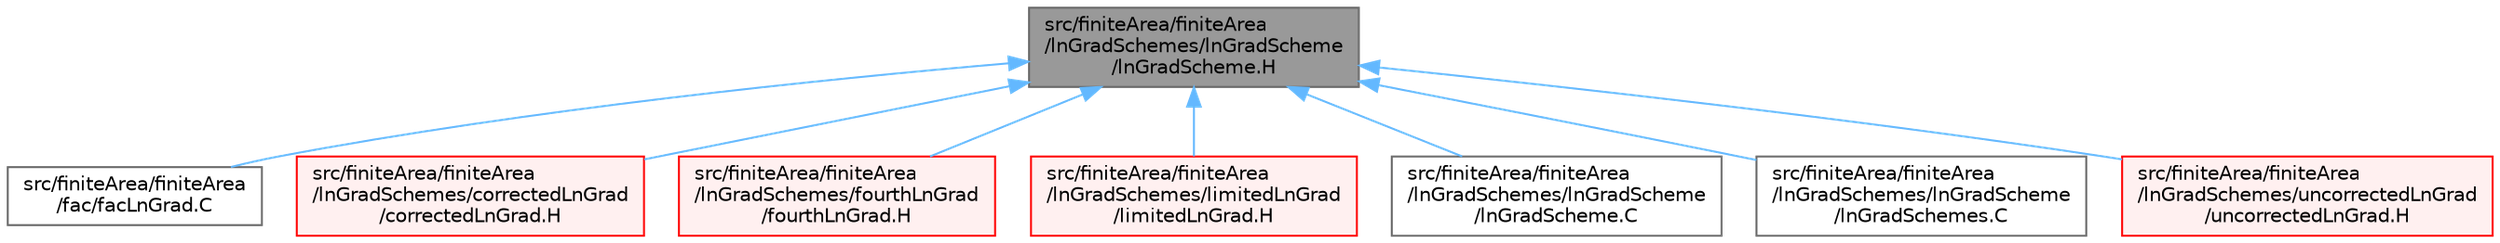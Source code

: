 digraph "src/finiteArea/finiteArea/lnGradSchemes/lnGradScheme/lnGradScheme.H"
{
 // LATEX_PDF_SIZE
  bgcolor="transparent";
  edge [fontname=Helvetica,fontsize=10,labelfontname=Helvetica,labelfontsize=10];
  node [fontname=Helvetica,fontsize=10,shape=box,height=0.2,width=0.4];
  Node1 [id="Node000001",label="src/finiteArea/finiteArea\l/lnGradSchemes/lnGradScheme\l/lnGradScheme.H",height=0.2,width=0.4,color="gray40", fillcolor="grey60", style="filled", fontcolor="black",tooltip=" "];
  Node1 -> Node2 [id="edge1_Node000001_Node000002",dir="back",color="steelblue1",style="solid",tooltip=" "];
  Node2 [id="Node000002",label="src/finiteArea/finiteArea\l/fac/facLnGrad.C",height=0.2,width=0.4,color="grey40", fillcolor="white", style="filled",URL="$facLnGrad_8C.html",tooltip=" "];
  Node1 -> Node3 [id="edge2_Node000001_Node000003",dir="back",color="steelblue1",style="solid",tooltip=" "];
  Node3 [id="Node000003",label="src/finiteArea/finiteArea\l/lnGradSchemes/correctedLnGrad\l/correctedLnGrad.H",height=0.2,width=0.4,color="red", fillcolor="#FFF0F0", style="filled",URL="$correctedLnGrad_8H.html",tooltip=" "];
  Node1 -> Node15 [id="edge3_Node000001_Node000015",dir="back",color="steelblue1",style="solid",tooltip=" "];
  Node15 [id="Node000015",label="src/finiteArea/finiteArea\l/lnGradSchemes/fourthLnGrad\l/fourthLnGrad.H",height=0.2,width=0.4,color="red", fillcolor="#FFF0F0", style="filled",URL="$fourthLnGrad_8H.html",tooltip=" "];
  Node1 -> Node17 [id="edge4_Node000001_Node000017",dir="back",color="steelblue1",style="solid",tooltip=" "];
  Node17 [id="Node000017",label="src/finiteArea/finiteArea\l/lnGradSchemes/limitedLnGrad\l/limitedLnGrad.H",height=0.2,width=0.4,color="red", fillcolor="#FFF0F0", style="filled",URL="$limitedLnGrad_8H.html",tooltip=" "];
  Node1 -> Node19 [id="edge5_Node000001_Node000019",dir="back",color="steelblue1",style="solid",tooltip=" "];
  Node19 [id="Node000019",label="src/finiteArea/finiteArea\l/lnGradSchemes/lnGradScheme\l/lnGradScheme.C",height=0.2,width=0.4,color="grey40", fillcolor="white", style="filled",URL="$lnGradScheme_8C.html",tooltip=" "];
  Node1 -> Node20 [id="edge6_Node000001_Node000020",dir="back",color="steelblue1",style="solid",tooltip=" "];
  Node20 [id="Node000020",label="src/finiteArea/finiteArea\l/lnGradSchemes/lnGradScheme\l/lnGradSchemes.C",height=0.2,width=0.4,color="grey40", fillcolor="white", style="filled",URL="$lnGradSchemes_8C.html",tooltip=" "];
  Node1 -> Node21 [id="edge7_Node000001_Node000021",dir="back",color="steelblue1",style="solid",tooltip=" "];
  Node21 [id="Node000021",label="src/finiteArea/finiteArea\l/lnGradSchemes/uncorrectedLnGrad\l/uncorrectedLnGrad.H",height=0.2,width=0.4,color="red", fillcolor="#FFF0F0", style="filled",URL="$uncorrectedLnGrad_8H.html",tooltip=" "];
}
